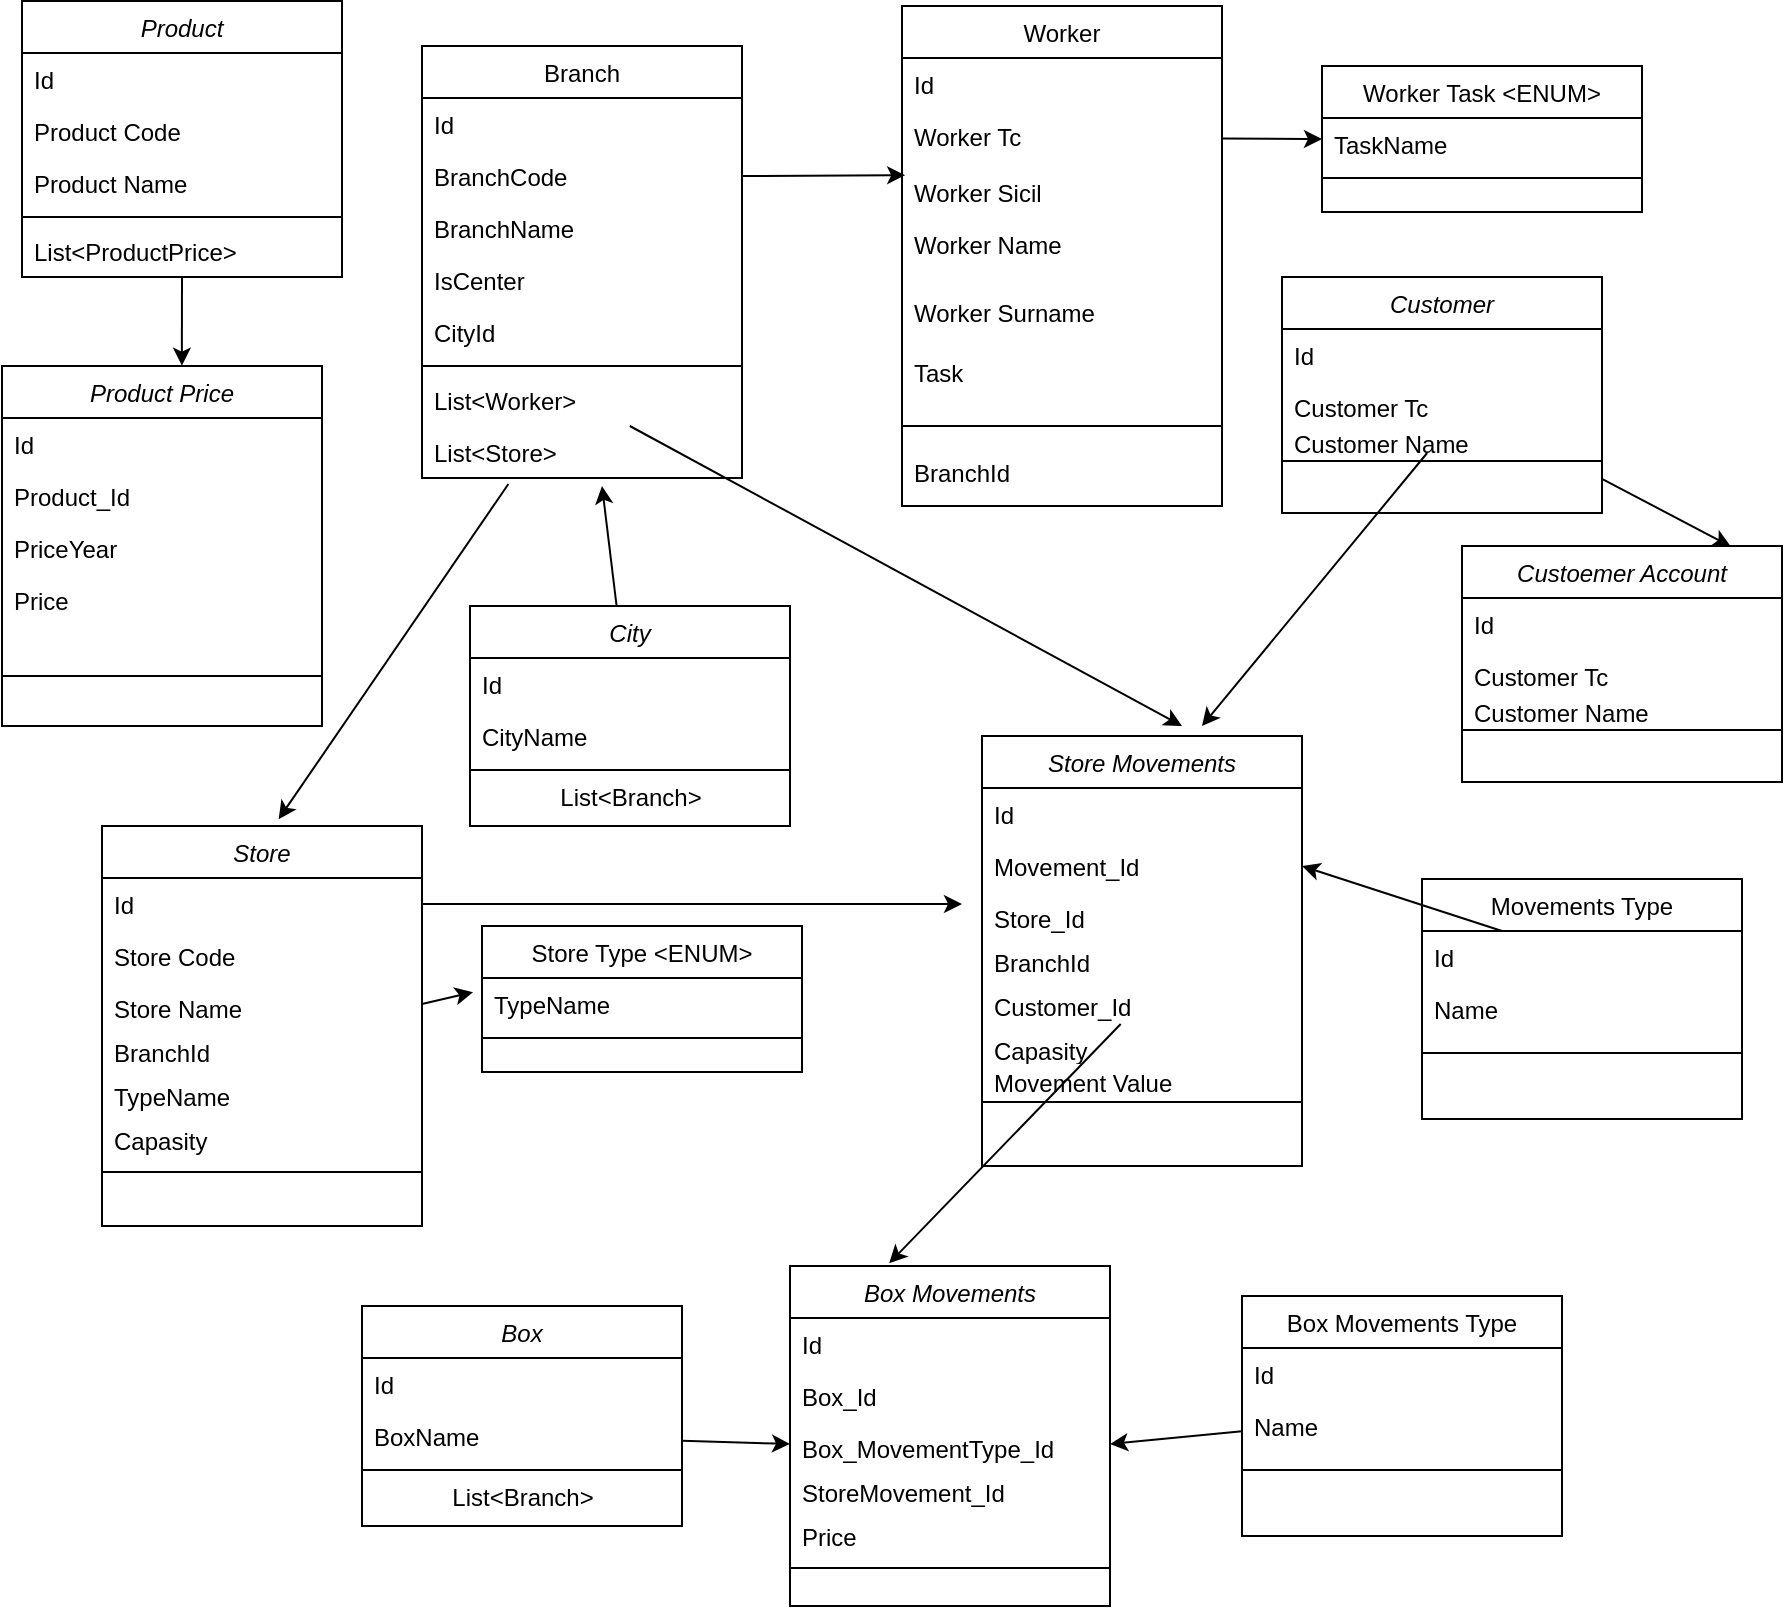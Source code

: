 <mxfile version="14.6.12" type="github">
  <diagram id="C5RBs43oDa-KdzZeNtuy" name="Page-1">
    <mxGraphModel dx="1038" dy="580" grid="1" gridSize="10" guides="1" tooltips="1" connect="1" arrows="1" fold="1" page="1" pageScale="1" pageWidth="827" pageHeight="1169" math="0" shadow="0">
      <root>
        <mxCell id="WIyWlLk6GJQsqaUBKTNV-0" />
        <mxCell id="WIyWlLk6GJQsqaUBKTNV-1" parent="WIyWlLk6GJQsqaUBKTNV-0" />
        <mxCell id="SSVrmjzIKFmO0tTpnCJz-55" style="edgeStyle=none;rounded=0;orthogonalLoop=1;jettySize=auto;html=1;exitX=0.5;exitY=1;exitDx=0;exitDy=0;entryX=0.562;entryY=-0.001;entryDx=0;entryDy=0;entryPerimeter=0;" edge="1" parent="WIyWlLk6GJQsqaUBKTNV-1" source="zkfFHV4jXpPFQw0GAbJ--0" target="SSVrmjzIKFmO0tTpnCJz-49">
          <mxGeometry relative="1" as="geometry" />
        </mxCell>
        <mxCell id="zkfFHV4jXpPFQw0GAbJ--0" value="Product" style="swimlane;fontStyle=2;align=center;verticalAlign=top;childLayout=stackLayout;horizontal=1;startSize=26;horizontalStack=0;resizeParent=1;resizeLast=0;collapsible=1;marginBottom=0;rounded=0;shadow=0;strokeWidth=1;" parent="WIyWlLk6GJQsqaUBKTNV-1" vertex="1">
          <mxGeometry x="30" y="17.5" width="160" height="138" as="geometry">
            <mxRectangle x="230" y="140" width="160" height="26" as="alternateBounds" />
          </mxGeometry>
        </mxCell>
        <mxCell id="zkfFHV4jXpPFQw0GAbJ--1" value="Id" style="text;align=left;verticalAlign=top;spacingLeft=4;spacingRight=4;overflow=hidden;rotatable=0;points=[[0,0.5],[1,0.5]];portConstraint=eastwest;" parent="zkfFHV4jXpPFQw0GAbJ--0" vertex="1">
          <mxGeometry y="26" width="160" height="26" as="geometry" />
        </mxCell>
        <mxCell id="zkfFHV4jXpPFQw0GAbJ--2" value="Product Code" style="text;align=left;verticalAlign=top;spacingLeft=4;spacingRight=4;overflow=hidden;rotatable=0;points=[[0,0.5],[1,0.5]];portConstraint=eastwest;rounded=0;shadow=0;html=0;" parent="zkfFHV4jXpPFQw0GAbJ--0" vertex="1">
          <mxGeometry y="52" width="160" height="26" as="geometry" />
        </mxCell>
        <mxCell id="zkfFHV4jXpPFQw0GAbJ--3" value="Product Name" style="text;align=left;verticalAlign=top;spacingLeft=4;spacingRight=4;overflow=hidden;rotatable=0;points=[[0,0.5],[1,0.5]];portConstraint=eastwest;rounded=0;shadow=0;html=0;" parent="zkfFHV4jXpPFQw0GAbJ--0" vertex="1">
          <mxGeometry y="78" width="160" height="26" as="geometry" />
        </mxCell>
        <mxCell id="zkfFHV4jXpPFQw0GAbJ--4" value="" style="line;html=1;strokeWidth=1;align=left;verticalAlign=middle;spacingTop=-1;spacingLeft=3;spacingRight=3;rotatable=0;labelPosition=right;points=[];portConstraint=eastwest;" parent="zkfFHV4jXpPFQw0GAbJ--0" vertex="1">
          <mxGeometry y="104" width="160" height="8" as="geometry" />
        </mxCell>
        <mxCell id="SSVrmjzIKFmO0tTpnCJz-58" value="List&lt;ProductPrice&gt;" style="text;align=left;verticalAlign=top;spacingLeft=4;spacingRight=4;overflow=hidden;rotatable=0;points=[[0,0.5],[1,0.5]];portConstraint=eastwest;rounded=0;shadow=0;html=0;" vertex="1" parent="zkfFHV4jXpPFQw0GAbJ--0">
          <mxGeometry y="112" width="160" height="26" as="geometry" />
        </mxCell>
        <mxCell id="zkfFHV4jXpPFQw0GAbJ--17" value="Branch" style="swimlane;fontStyle=0;align=center;verticalAlign=top;childLayout=stackLayout;horizontal=1;startSize=26;horizontalStack=0;resizeParent=1;resizeLast=0;collapsible=1;marginBottom=0;rounded=0;shadow=0;strokeWidth=1;" parent="WIyWlLk6GJQsqaUBKTNV-1" vertex="1">
          <mxGeometry x="230" y="40" width="160" height="216" as="geometry">
            <mxRectangle x="550" y="140" width="160" height="26" as="alternateBounds" />
          </mxGeometry>
        </mxCell>
        <mxCell id="zkfFHV4jXpPFQw0GAbJ--18" value="Id&#xa;" style="text;align=left;verticalAlign=top;spacingLeft=4;spacingRight=4;overflow=hidden;rotatable=0;points=[[0,0.5],[1,0.5]];portConstraint=eastwest;" parent="zkfFHV4jXpPFQw0GAbJ--17" vertex="1">
          <mxGeometry y="26" width="160" height="26" as="geometry" />
        </mxCell>
        <mxCell id="zkfFHV4jXpPFQw0GAbJ--19" value="BranchCode" style="text;align=left;verticalAlign=top;spacingLeft=4;spacingRight=4;overflow=hidden;rotatable=0;points=[[0,0.5],[1,0.5]];portConstraint=eastwest;rounded=0;shadow=0;html=0;" parent="zkfFHV4jXpPFQw0GAbJ--17" vertex="1">
          <mxGeometry y="52" width="160" height="26" as="geometry" />
        </mxCell>
        <mxCell id="zkfFHV4jXpPFQw0GAbJ--20" value="BranchName" style="text;align=left;verticalAlign=top;spacingLeft=4;spacingRight=4;overflow=hidden;rotatable=0;points=[[0,0.5],[1,0.5]];portConstraint=eastwest;rounded=0;shadow=0;html=0;" parent="zkfFHV4jXpPFQw0GAbJ--17" vertex="1">
          <mxGeometry y="78" width="160" height="26" as="geometry" />
        </mxCell>
        <mxCell id="zkfFHV4jXpPFQw0GAbJ--21" value="IsCenter" style="text;align=left;verticalAlign=top;spacingLeft=4;spacingRight=4;overflow=hidden;rotatable=0;points=[[0,0.5],[1,0.5]];portConstraint=eastwest;rounded=0;shadow=0;html=0;" parent="zkfFHV4jXpPFQw0GAbJ--17" vertex="1">
          <mxGeometry y="104" width="160" height="26" as="geometry" />
        </mxCell>
        <mxCell id="SSVrmjzIKFmO0tTpnCJz-40" value="CityId" style="text;align=left;verticalAlign=top;spacingLeft=4;spacingRight=4;overflow=hidden;rotatable=0;points=[[0,0.5],[1,0.5]];portConstraint=eastwest;rounded=0;shadow=0;html=0;" vertex="1" parent="zkfFHV4jXpPFQw0GAbJ--17">
          <mxGeometry y="130" width="160" height="26" as="geometry" />
        </mxCell>
        <mxCell id="zkfFHV4jXpPFQw0GAbJ--23" value="" style="line;html=1;strokeWidth=1;align=left;verticalAlign=middle;spacingTop=-1;spacingLeft=3;spacingRight=3;rotatable=0;labelPosition=right;points=[];portConstraint=eastwest;" parent="zkfFHV4jXpPFQw0GAbJ--17" vertex="1">
          <mxGeometry y="156" width="160" height="8" as="geometry" />
        </mxCell>
        <mxCell id="zkfFHV4jXpPFQw0GAbJ--24" value="List&lt;Worker&gt;" style="text;align=left;verticalAlign=top;spacingLeft=4;spacingRight=4;overflow=hidden;rotatable=0;points=[[0,0.5],[1,0.5]];portConstraint=eastwest;" parent="zkfFHV4jXpPFQw0GAbJ--17" vertex="1">
          <mxGeometry y="164" width="160" height="26" as="geometry" />
        </mxCell>
        <mxCell id="SSVrmjzIKFmO0tTpnCJz-57" value="List&lt;Store&gt;" style="text;align=left;verticalAlign=top;spacingLeft=4;spacingRight=4;overflow=hidden;rotatable=0;points=[[0,0.5],[1,0.5]];portConstraint=eastwest;" vertex="1" parent="zkfFHV4jXpPFQw0GAbJ--17">
          <mxGeometry y="190" width="160" height="26" as="geometry" />
        </mxCell>
        <mxCell id="SSVrmjzIKFmO0tTpnCJz-0" value="Worker" style="swimlane;fontStyle=0;align=center;verticalAlign=top;childLayout=stackLayout;horizontal=1;startSize=26;horizontalStack=0;resizeParent=1;resizeLast=0;collapsible=1;marginBottom=0;rounded=0;shadow=0;strokeWidth=1;" vertex="1" parent="WIyWlLk6GJQsqaUBKTNV-1">
          <mxGeometry x="470" y="20" width="160" height="250" as="geometry">
            <mxRectangle x="550" y="140" width="160" height="26" as="alternateBounds" />
          </mxGeometry>
        </mxCell>
        <mxCell id="SSVrmjzIKFmO0tTpnCJz-1" value="Id&#xa;" style="text;align=left;verticalAlign=top;spacingLeft=4;spacingRight=4;overflow=hidden;rotatable=0;points=[[0,0.5],[1,0.5]];portConstraint=eastwest;" vertex="1" parent="SSVrmjzIKFmO0tTpnCJz-0">
          <mxGeometry y="26" width="160" height="26" as="geometry" />
        </mxCell>
        <mxCell id="SSVrmjzIKFmO0tTpnCJz-2" value="Worker Tc&#xa;" style="text;align=left;verticalAlign=top;spacingLeft=4;spacingRight=4;overflow=hidden;rotatable=0;points=[[0,0.5],[1,0.5]];portConstraint=eastwest;rounded=0;shadow=0;html=0;" vertex="1" parent="SSVrmjzIKFmO0tTpnCJz-0">
          <mxGeometry y="52" width="160" height="28" as="geometry" />
        </mxCell>
        <mxCell id="SSVrmjzIKFmO0tTpnCJz-3" value="Worker Sicil" style="text;align=left;verticalAlign=top;spacingLeft=4;spacingRight=4;overflow=hidden;rotatable=0;points=[[0,0.5],[1,0.5]];portConstraint=eastwest;rounded=0;shadow=0;html=0;" vertex="1" parent="SSVrmjzIKFmO0tTpnCJz-0">
          <mxGeometry y="80" width="160" height="26" as="geometry" />
        </mxCell>
        <mxCell id="SSVrmjzIKFmO0tTpnCJz-4" value="Worker Name" style="text;align=left;verticalAlign=top;spacingLeft=4;spacingRight=4;overflow=hidden;rotatable=0;points=[[0,0.5],[1,0.5]];portConstraint=eastwest;rounded=0;shadow=0;html=0;" vertex="1" parent="SSVrmjzIKFmO0tTpnCJz-0">
          <mxGeometry y="106" width="160" height="34" as="geometry" />
        </mxCell>
        <mxCell id="SSVrmjzIKFmO0tTpnCJz-8" value="Worker Surname&#xa;" style="text;align=left;verticalAlign=top;spacingLeft=4;spacingRight=4;overflow=hidden;rotatable=0;points=[[0,0.5],[1,0.5]];portConstraint=eastwest;rounded=0;shadow=0;html=0;" vertex="1" parent="SSVrmjzIKFmO0tTpnCJz-0">
          <mxGeometry y="140" width="160" height="30" as="geometry" />
        </mxCell>
        <mxCell id="SSVrmjzIKFmO0tTpnCJz-20" value="Task" style="text;align=left;verticalAlign=top;spacingLeft=4;spacingRight=4;overflow=hidden;rotatable=0;points=[[0,0.5],[1,0.5]];portConstraint=eastwest;rounded=0;shadow=0;html=0;" vertex="1" parent="SSVrmjzIKFmO0tTpnCJz-0">
          <mxGeometry y="170" width="160" height="30" as="geometry" />
        </mxCell>
        <mxCell id="SSVrmjzIKFmO0tTpnCJz-5" value="" style="line;html=1;strokeWidth=1;align=left;verticalAlign=middle;spacingTop=-1;spacingLeft=3;spacingRight=3;rotatable=0;labelPosition=right;points=[];portConstraint=eastwest;" vertex="1" parent="SSVrmjzIKFmO0tTpnCJz-0">
          <mxGeometry y="200" width="160" height="20" as="geometry" />
        </mxCell>
        <mxCell id="SSVrmjzIKFmO0tTpnCJz-7" value="BranchId" style="text;align=left;verticalAlign=top;spacingLeft=4;spacingRight=4;overflow=hidden;rotatable=0;points=[[0,0.5],[1,0.5]];portConstraint=eastwest;" vertex="1" parent="SSVrmjzIKFmO0tTpnCJz-0">
          <mxGeometry y="220" width="160" height="24" as="geometry" />
        </mxCell>
        <mxCell id="SSVrmjzIKFmO0tTpnCJz-11" style="edgeStyle=none;rounded=0;orthogonalLoop=1;jettySize=auto;html=1;exitX=1;exitY=0.5;exitDx=0;exitDy=0;entryX=0.01;entryY=0.177;entryDx=0;entryDy=0;entryPerimeter=0;" edge="1" parent="WIyWlLk6GJQsqaUBKTNV-1" source="zkfFHV4jXpPFQw0GAbJ--19" target="SSVrmjzIKFmO0tTpnCJz-3">
          <mxGeometry relative="1" as="geometry" />
        </mxCell>
        <mxCell id="SSVrmjzIKFmO0tTpnCJz-21" value="Worker Task &lt;ENUM&gt;" style="swimlane;fontStyle=0;align=center;verticalAlign=top;childLayout=stackLayout;horizontal=1;startSize=26;horizontalStack=0;resizeParent=1;resizeLast=0;collapsible=1;marginBottom=0;rounded=0;shadow=0;strokeWidth=1;" vertex="1" parent="WIyWlLk6GJQsqaUBKTNV-1">
          <mxGeometry x="680" y="50" width="160" height="73" as="geometry">
            <mxRectangle x="550" y="140" width="160" height="26" as="alternateBounds" />
          </mxGeometry>
        </mxCell>
        <mxCell id="SSVrmjzIKFmO0tTpnCJz-22" value="TaskName" style="text;align=left;verticalAlign=top;spacingLeft=4;spacingRight=4;overflow=hidden;rotatable=0;points=[[0,0.5],[1,0.5]];portConstraint=eastwest;" vertex="1" parent="SSVrmjzIKFmO0tTpnCJz-21">
          <mxGeometry y="26" width="160" height="26" as="geometry" />
        </mxCell>
        <mxCell id="SSVrmjzIKFmO0tTpnCJz-26" value="" style="line;html=1;strokeWidth=1;align=left;verticalAlign=middle;spacingTop=-1;spacingLeft=3;spacingRight=3;rotatable=0;labelPosition=right;points=[];portConstraint=eastwest;" vertex="1" parent="SSVrmjzIKFmO0tTpnCJz-21">
          <mxGeometry y="52" width="160" height="8" as="geometry" />
        </mxCell>
        <mxCell id="SSVrmjzIKFmO0tTpnCJz-28" style="edgeStyle=none;rounded=0;orthogonalLoop=1;jettySize=auto;html=1;entryX=0;entryY=0.5;entryDx=0;entryDy=0;" edge="1" parent="WIyWlLk6GJQsqaUBKTNV-1" source="SSVrmjzIKFmO0tTpnCJz-2" target="SSVrmjzIKFmO0tTpnCJz-21">
          <mxGeometry relative="1" as="geometry" />
        </mxCell>
        <mxCell id="SSVrmjzIKFmO0tTpnCJz-29" value="Store" style="swimlane;fontStyle=2;align=center;verticalAlign=top;childLayout=stackLayout;horizontal=1;startSize=26;horizontalStack=0;resizeParent=1;resizeLast=0;collapsible=1;marginBottom=0;rounded=0;shadow=0;strokeWidth=1;" vertex="1" parent="WIyWlLk6GJQsqaUBKTNV-1">
          <mxGeometry x="70" y="430" width="160" height="200" as="geometry">
            <mxRectangle x="230" y="140" width="160" height="26" as="alternateBounds" />
          </mxGeometry>
        </mxCell>
        <mxCell id="SSVrmjzIKFmO0tTpnCJz-30" value="Id" style="text;align=left;verticalAlign=top;spacingLeft=4;spacingRight=4;overflow=hidden;rotatable=0;points=[[0,0.5],[1,0.5]];portConstraint=eastwest;" vertex="1" parent="SSVrmjzIKFmO0tTpnCJz-29">
          <mxGeometry y="26" width="160" height="26" as="geometry" />
        </mxCell>
        <mxCell id="SSVrmjzIKFmO0tTpnCJz-31" value="Store Code" style="text;align=left;verticalAlign=top;spacingLeft=4;spacingRight=4;overflow=hidden;rotatable=0;points=[[0,0.5],[1,0.5]];portConstraint=eastwest;rounded=0;shadow=0;html=0;" vertex="1" parent="SSVrmjzIKFmO0tTpnCJz-29">
          <mxGeometry y="52" width="160" height="26" as="geometry" />
        </mxCell>
        <mxCell id="SSVrmjzIKFmO0tTpnCJz-32" value="Store Name" style="text;align=left;verticalAlign=top;spacingLeft=4;spacingRight=4;overflow=hidden;rotatable=0;points=[[0,0.5],[1,0.5]];portConstraint=eastwest;rounded=0;shadow=0;html=0;" vertex="1" parent="SSVrmjzIKFmO0tTpnCJz-29">
          <mxGeometry y="78" width="160" height="22" as="geometry" />
        </mxCell>
        <mxCell id="SSVrmjzIKFmO0tTpnCJz-34" value="BranchId&#xa;" style="text;align=left;verticalAlign=top;spacingLeft=4;spacingRight=4;overflow=hidden;rotatable=0;points=[[0,0.5],[1,0.5]];portConstraint=eastwest;rounded=0;shadow=0;html=0;" vertex="1" parent="SSVrmjzIKFmO0tTpnCJz-29">
          <mxGeometry y="100" width="160" height="22" as="geometry" />
        </mxCell>
        <mxCell id="SSVrmjzIKFmO0tTpnCJz-47" value="TypeName" style="text;align=left;verticalAlign=top;spacingLeft=4;spacingRight=4;overflow=hidden;rotatable=0;points=[[0,0.5],[1,0.5]];portConstraint=eastwest;rounded=0;shadow=0;html=0;" vertex="1" parent="SSVrmjzIKFmO0tTpnCJz-29">
          <mxGeometry y="122" width="160" height="22" as="geometry" />
        </mxCell>
        <mxCell id="SSVrmjzIKFmO0tTpnCJz-56" value="Capasity" style="text;align=left;verticalAlign=top;spacingLeft=4;spacingRight=4;overflow=hidden;rotatable=0;points=[[0,0.5],[1,0.5]];portConstraint=eastwest;rounded=0;shadow=0;html=0;" vertex="1" parent="SSVrmjzIKFmO0tTpnCJz-29">
          <mxGeometry y="144" width="160" height="22" as="geometry" />
        </mxCell>
        <mxCell id="SSVrmjzIKFmO0tTpnCJz-33" value="" style="line;html=1;strokeWidth=1;align=left;verticalAlign=middle;spacingTop=-1;spacingLeft=3;spacingRight=3;rotatable=0;labelPosition=right;points=[];portConstraint=eastwest;" vertex="1" parent="SSVrmjzIKFmO0tTpnCJz-29">
          <mxGeometry y="166" width="160" height="14" as="geometry" />
        </mxCell>
        <mxCell id="SSVrmjzIKFmO0tTpnCJz-41" style="edgeStyle=none;rounded=0;orthogonalLoop=1;jettySize=auto;html=1;" edge="1" parent="WIyWlLk6GJQsqaUBKTNV-1" source="SSVrmjzIKFmO0tTpnCJz-35">
          <mxGeometry relative="1" as="geometry">
            <mxPoint x="320" y="260" as="targetPoint" />
            <Array as="points">
              <mxPoint x="320" y="260" />
            </Array>
          </mxGeometry>
        </mxCell>
        <mxCell id="SSVrmjzIKFmO0tTpnCJz-35" value="City" style="swimlane;fontStyle=2;align=center;verticalAlign=top;childLayout=stackLayout;horizontal=1;startSize=26;horizontalStack=0;resizeParent=1;resizeLast=0;collapsible=1;marginBottom=0;rounded=0;shadow=0;strokeWidth=1;" vertex="1" parent="WIyWlLk6GJQsqaUBKTNV-1">
          <mxGeometry x="254" y="320" width="160" height="110" as="geometry">
            <mxRectangle x="230" y="140" width="160" height="26" as="alternateBounds" />
          </mxGeometry>
        </mxCell>
        <mxCell id="SSVrmjzIKFmO0tTpnCJz-36" value="Id" style="text;align=left;verticalAlign=top;spacingLeft=4;spacingRight=4;overflow=hidden;rotatable=0;points=[[0,0.5],[1,0.5]];portConstraint=eastwest;" vertex="1" parent="SSVrmjzIKFmO0tTpnCJz-35">
          <mxGeometry y="26" width="160" height="26" as="geometry" />
        </mxCell>
        <mxCell id="SSVrmjzIKFmO0tTpnCJz-37" value="CityName" style="text;align=left;verticalAlign=top;spacingLeft=4;spacingRight=4;overflow=hidden;rotatable=0;points=[[0,0.5],[1,0.5]];portConstraint=eastwest;rounded=0;shadow=0;html=0;" vertex="1" parent="SSVrmjzIKFmO0tTpnCJz-35">
          <mxGeometry y="52" width="160" height="26" as="geometry" />
        </mxCell>
        <mxCell id="SSVrmjzIKFmO0tTpnCJz-39" value="" style="line;html=1;strokeWidth=1;align=left;verticalAlign=middle;spacingTop=-1;spacingLeft=3;spacingRight=3;rotatable=0;labelPosition=right;points=[];portConstraint=eastwest;" vertex="1" parent="SSVrmjzIKFmO0tTpnCJz-35">
          <mxGeometry y="78" width="160" height="8" as="geometry" />
        </mxCell>
        <mxCell id="SSVrmjzIKFmO0tTpnCJz-42" value="List&amp;lt;Branch&amp;gt;" style="text;html=1;align=center;verticalAlign=middle;resizable=0;points=[];autosize=1;strokeColor=none;" vertex="1" parent="SSVrmjzIKFmO0tTpnCJz-35">
          <mxGeometry y="86" width="160" height="20" as="geometry" />
        </mxCell>
        <mxCell id="SSVrmjzIKFmO0tTpnCJz-43" value="Store Type &lt;ENUM&gt;" style="swimlane;fontStyle=0;align=center;verticalAlign=top;childLayout=stackLayout;horizontal=1;startSize=26;horizontalStack=0;resizeParent=1;resizeLast=0;collapsible=1;marginBottom=0;rounded=0;shadow=0;strokeWidth=1;" vertex="1" parent="WIyWlLk6GJQsqaUBKTNV-1">
          <mxGeometry x="260" y="480" width="160" height="73" as="geometry">
            <mxRectangle x="550" y="140" width="160" height="26" as="alternateBounds" />
          </mxGeometry>
        </mxCell>
        <mxCell id="SSVrmjzIKFmO0tTpnCJz-44" value="TypeName" style="text;align=left;verticalAlign=top;spacingLeft=4;spacingRight=4;overflow=hidden;rotatable=0;points=[[0,0.5],[1,0.5]];portConstraint=eastwest;" vertex="1" parent="SSVrmjzIKFmO0tTpnCJz-43">
          <mxGeometry y="26" width="160" height="26" as="geometry" />
        </mxCell>
        <mxCell id="SSVrmjzIKFmO0tTpnCJz-45" value="" style="line;html=1;strokeWidth=1;align=left;verticalAlign=middle;spacingTop=-1;spacingLeft=3;spacingRight=3;rotatable=0;labelPosition=right;points=[];portConstraint=eastwest;" vertex="1" parent="SSVrmjzIKFmO0tTpnCJz-43">
          <mxGeometry y="52" width="160" height="8" as="geometry" />
        </mxCell>
        <mxCell id="SSVrmjzIKFmO0tTpnCJz-46" style="edgeStyle=none;rounded=0;orthogonalLoop=1;jettySize=auto;html=1;exitX=1;exitY=0.5;exitDx=0;exitDy=0;entryX=-0.028;entryY=0.273;entryDx=0;entryDy=0;entryPerimeter=0;" edge="1" parent="WIyWlLk6GJQsqaUBKTNV-1" source="SSVrmjzIKFmO0tTpnCJz-32" target="SSVrmjzIKFmO0tTpnCJz-44">
          <mxGeometry relative="1" as="geometry" />
        </mxCell>
        <mxCell id="SSVrmjzIKFmO0tTpnCJz-48" style="edgeStyle=none;rounded=0;orthogonalLoop=1;jettySize=auto;html=1;entryX=0.552;entryY=-0.017;entryDx=0;entryDy=0;entryPerimeter=0;exitX=0.27;exitY=1.115;exitDx=0;exitDy=0;exitPerimeter=0;" edge="1" parent="WIyWlLk6GJQsqaUBKTNV-1" source="SSVrmjzIKFmO0tTpnCJz-57" target="SSVrmjzIKFmO0tTpnCJz-29">
          <mxGeometry relative="1" as="geometry" />
        </mxCell>
        <mxCell id="SSVrmjzIKFmO0tTpnCJz-49" value="Product Price" style="swimlane;fontStyle=2;align=center;verticalAlign=top;childLayout=stackLayout;horizontal=1;startSize=26;horizontalStack=0;resizeParent=1;resizeLast=0;collapsible=1;marginBottom=0;rounded=0;shadow=0;strokeWidth=1;" vertex="1" parent="WIyWlLk6GJQsqaUBKTNV-1">
          <mxGeometry x="20" y="200" width="160" height="180" as="geometry">
            <mxRectangle x="230" y="140" width="160" height="26" as="alternateBounds" />
          </mxGeometry>
        </mxCell>
        <mxCell id="SSVrmjzIKFmO0tTpnCJz-50" value="Id" style="text;align=left;verticalAlign=top;spacingLeft=4;spacingRight=4;overflow=hidden;rotatable=0;points=[[0,0.5],[1,0.5]];portConstraint=eastwest;" vertex="1" parent="SSVrmjzIKFmO0tTpnCJz-49">
          <mxGeometry y="26" width="160" height="26" as="geometry" />
        </mxCell>
        <mxCell id="SSVrmjzIKFmO0tTpnCJz-54" value="Product_Id" style="text;align=left;verticalAlign=top;spacingLeft=4;spacingRight=4;overflow=hidden;rotatable=0;points=[[0,0.5],[1,0.5]];portConstraint=eastwest;" vertex="1" parent="SSVrmjzIKFmO0tTpnCJz-49">
          <mxGeometry y="52" width="160" height="26" as="geometry" />
        </mxCell>
        <mxCell id="SSVrmjzIKFmO0tTpnCJz-51" value="PriceYear" style="text;align=left;verticalAlign=top;spacingLeft=4;spacingRight=4;overflow=hidden;rotatable=0;points=[[0,0.5],[1,0.5]];portConstraint=eastwest;rounded=0;shadow=0;html=0;" vertex="1" parent="SSVrmjzIKFmO0tTpnCJz-49">
          <mxGeometry y="78" width="160" height="26" as="geometry" />
        </mxCell>
        <mxCell id="SSVrmjzIKFmO0tTpnCJz-52" value="Price" style="text;align=left;verticalAlign=top;spacingLeft=4;spacingRight=4;overflow=hidden;rotatable=0;points=[[0,0.5],[1,0.5]];portConstraint=eastwest;rounded=0;shadow=0;html=0;" vertex="1" parent="SSVrmjzIKFmO0tTpnCJz-49">
          <mxGeometry y="104" width="160" height="26" as="geometry" />
        </mxCell>
        <mxCell id="SSVrmjzIKFmO0tTpnCJz-53" value="" style="line;html=1;strokeWidth=1;align=left;verticalAlign=middle;spacingTop=-1;spacingLeft=3;spacingRight=3;rotatable=0;labelPosition=right;points=[];portConstraint=eastwest;" vertex="1" parent="SSVrmjzIKFmO0tTpnCJz-49">
          <mxGeometry y="130" width="160" height="50" as="geometry" />
        </mxCell>
        <mxCell id="SSVrmjzIKFmO0tTpnCJz-59" value="Store Movements" style="swimlane;fontStyle=2;align=center;verticalAlign=top;childLayout=stackLayout;horizontal=1;startSize=26;horizontalStack=0;resizeParent=1;resizeLast=0;collapsible=1;marginBottom=0;rounded=0;shadow=0;strokeWidth=1;" vertex="1" parent="WIyWlLk6GJQsqaUBKTNV-1">
          <mxGeometry x="510" y="385" width="160" height="215" as="geometry">
            <mxRectangle x="230" y="140" width="160" height="26" as="alternateBounds" />
          </mxGeometry>
        </mxCell>
        <mxCell id="SSVrmjzIKFmO0tTpnCJz-60" value="Id" style="text;align=left;verticalAlign=top;spacingLeft=4;spacingRight=4;overflow=hidden;rotatable=0;points=[[0,0.5],[1,0.5]];portConstraint=eastwest;" vertex="1" parent="SSVrmjzIKFmO0tTpnCJz-59">
          <mxGeometry y="26" width="160" height="26" as="geometry" />
        </mxCell>
        <mxCell id="SSVrmjzIKFmO0tTpnCJz-61" value="Movement_Id" style="text;align=left;verticalAlign=top;spacingLeft=4;spacingRight=4;overflow=hidden;rotatable=0;points=[[0,0.5],[1,0.5]];portConstraint=eastwest;rounded=0;shadow=0;html=0;" vertex="1" parent="SSVrmjzIKFmO0tTpnCJz-59">
          <mxGeometry y="52" width="160" height="26" as="geometry" />
        </mxCell>
        <mxCell id="SSVrmjzIKFmO0tTpnCJz-62" value="Store_Id" style="text;align=left;verticalAlign=top;spacingLeft=4;spacingRight=4;overflow=hidden;rotatable=0;points=[[0,0.5],[1,0.5]];portConstraint=eastwest;rounded=0;shadow=0;html=0;" vertex="1" parent="SSVrmjzIKFmO0tTpnCJz-59">
          <mxGeometry y="78" width="160" height="22" as="geometry" />
        </mxCell>
        <mxCell id="SSVrmjzIKFmO0tTpnCJz-63" value="BranchId&#xa;" style="text;align=left;verticalAlign=top;spacingLeft=4;spacingRight=4;overflow=hidden;rotatable=0;points=[[0,0.5],[1,0.5]];portConstraint=eastwest;rounded=0;shadow=0;html=0;" vertex="1" parent="SSVrmjzIKFmO0tTpnCJz-59">
          <mxGeometry y="100" width="160" height="22" as="geometry" />
        </mxCell>
        <mxCell id="SSVrmjzIKFmO0tTpnCJz-64" value="Customer_Id" style="text;align=left;verticalAlign=top;spacingLeft=4;spacingRight=4;overflow=hidden;rotatable=0;points=[[0,0.5],[1,0.5]];portConstraint=eastwest;rounded=0;shadow=0;html=0;" vertex="1" parent="SSVrmjzIKFmO0tTpnCJz-59">
          <mxGeometry y="122" width="160" height="22" as="geometry" />
        </mxCell>
        <mxCell id="SSVrmjzIKFmO0tTpnCJz-65" value="Capasity" style="text;align=left;verticalAlign=top;spacingLeft=4;spacingRight=4;overflow=hidden;rotatable=0;points=[[0,0.5],[1,0.5]];portConstraint=eastwest;rounded=0;shadow=0;html=0;" vertex="1" parent="SSVrmjzIKFmO0tTpnCJz-59">
          <mxGeometry y="144" width="160" height="16" as="geometry" />
        </mxCell>
        <mxCell id="SSVrmjzIKFmO0tTpnCJz-78" value="Movement Value" style="text;align=left;verticalAlign=top;spacingLeft=4;spacingRight=4;overflow=hidden;rotatable=0;points=[[0,0.5],[1,0.5]];portConstraint=eastwest;rounded=0;shadow=0;html=0;" vertex="1" parent="SSVrmjzIKFmO0tTpnCJz-59">
          <mxGeometry y="160" width="160" height="16" as="geometry" />
        </mxCell>
        <mxCell id="SSVrmjzIKFmO0tTpnCJz-66" value="" style="line;html=1;strokeWidth=1;align=left;verticalAlign=middle;spacingTop=-1;spacingLeft=3;spacingRight=3;rotatable=0;labelPosition=right;points=[];portConstraint=eastwest;" vertex="1" parent="SSVrmjzIKFmO0tTpnCJz-59">
          <mxGeometry y="176" width="160" height="14" as="geometry" />
        </mxCell>
        <mxCell id="SSVrmjzIKFmO0tTpnCJz-67" value="Movements Type" style="swimlane;fontStyle=0;align=center;verticalAlign=top;childLayout=stackLayout;horizontal=1;startSize=26;horizontalStack=0;resizeParent=1;resizeLast=0;collapsible=1;marginBottom=0;rounded=0;shadow=0;strokeWidth=1;" vertex="1" parent="WIyWlLk6GJQsqaUBKTNV-1">
          <mxGeometry x="730" y="456.5" width="160" height="120" as="geometry">
            <mxRectangle x="550" y="140" width="160" height="26" as="alternateBounds" />
          </mxGeometry>
        </mxCell>
        <mxCell id="SSVrmjzIKFmO0tTpnCJz-68" value="Id" style="text;align=left;verticalAlign=top;spacingLeft=4;spacingRight=4;overflow=hidden;rotatable=0;points=[[0,0.5],[1,0.5]];portConstraint=eastwest;" vertex="1" parent="SSVrmjzIKFmO0tTpnCJz-67">
          <mxGeometry y="26" width="160" height="26" as="geometry" />
        </mxCell>
        <mxCell id="SSVrmjzIKFmO0tTpnCJz-70" value="Name" style="text;align=left;verticalAlign=top;spacingLeft=4;spacingRight=4;overflow=hidden;rotatable=0;points=[[0,0.5],[1,0.5]];portConstraint=eastwest;" vertex="1" parent="SSVrmjzIKFmO0tTpnCJz-67">
          <mxGeometry y="52" width="160" height="26" as="geometry" />
        </mxCell>
        <mxCell id="SSVrmjzIKFmO0tTpnCJz-69" value="" style="line;html=1;strokeWidth=1;align=left;verticalAlign=middle;spacingTop=-1;spacingLeft=3;spacingRight=3;rotatable=0;labelPosition=right;points=[];portConstraint=eastwest;" vertex="1" parent="SSVrmjzIKFmO0tTpnCJz-67">
          <mxGeometry y="78" width="160" height="18" as="geometry" />
        </mxCell>
        <mxCell id="SSVrmjzIKFmO0tTpnCJz-104" style="edgeStyle=none;rounded=0;orthogonalLoop=1;jettySize=auto;html=1;entryX=0.84;entryY=0.002;entryDx=0;entryDy=0;entryPerimeter=0;" edge="1" parent="WIyWlLk6GJQsqaUBKTNV-1" source="SSVrmjzIKFmO0tTpnCJz-71" target="SSVrmjzIKFmO0tTpnCJz-99">
          <mxGeometry relative="1" as="geometry" />
        </mxCell>
        <mxCell id="SSVrmjzIKFmO0tTpnCJz-71" value="Customer" style="swimlane;fontStyle=2;align=center;verticalAlign=top;childLayout=stackLayout;horizontal=1;startSize=26;horizontalStack=0;resizeParent=1;resizeLast=0;collapsible=1;marginBottom=0;rounded=0;shadow=0;strokeWidth=1;" vertex="1" parent="WIyWlLk6GJQsqaUBKTNV-1">
          <mxGeometry x="660" y="155.5" width="160" height="118" as="geometry">
            <mxRectangle x="230" y="140" width="160" height="26" as="alternateBounds" />
          </mxGeometry>
        </mxCell>
        <mxCell id="SSVrmjzIKFmO0tTpnCJz-72" value="Id" style="text;align=left;verticalAlign=top;spacingLeft=4;spacingRight=4;overflow=hidden;rotatable=0;points=[[0,0.5],[1,0.5]];portConstraint=eastwest;" vertex="1" parent="SSVrmjzIKFmO0tTpnCJz-71">
          <mxGeometry y="26" width="160" height="26" as="geometry" />
        </mxCell>
        <mxCell id="SSVrmjzIKFmO0tTpnCJz-73" value="Customer Tc" style="text;align=left;verticalAlign=top;spacingLeft=4;spacingRight=4;overflow=hidden;rotatable=0;points=[[0,0.5],[1,0.5]];portConstraint=eastwest;rounded=0;shadow=0;html=0;" vertex="1" parent="SSVrmjzIKFmO0tTpnCJz-71">
          <mxGeometry y="52" width="160" height="18" as="geometry" />
        </mxCell>
        <mxCell id="SSVrmjzIKFmO0tTpnCJz-76" value="Customer Name" style="text;align=left;verticalAlign=top;spacingLeft=4;spacingRight=4;overflow=hidden;rotatable=0;points=[[0,0.5],[1,0.5]];portConstraint=eastwest;rounded=0;shadow=0;html=0;" vertex="1" parent="SSVrmjzIKFmO0tTpnCJz-71">
          <mxGeometry y="70" width="160" height="18" as="geometry" />
        </mxCell>
        <mxCell id="SSVrmjzIKFmO0tTpnCJz-74" value="" style="line;html=1;strokeWidth=1;align=left;verticalAlign=middle;spacingTop=-1;spacingLeft=3;spacingRight=3;rotatable=0;labelPosition=right;points=[];portConstraint=eastwest;" vertex="1" parent="SSVrmjzIKFmO0tTpnCJz-71">
          <mxGeometry y="88" width="160" height="8" as="geometry" />
        </mxCell>
        <mxCell id="SSVrmjzIKFmO0tTpnCJz-80" style="edgeStyle=none;rounded=0;orthogonalLoop=1;jettySize=auto;html=1;entryX=1;entryY=0.5;entryDx=0;entryDy=0;" edge="1" parent="WIyWlLk6GJQsqaUBKTNV-1" source="SSVrmjzIKFmO0tTpnCJz-68" target="SSVrmjzIKFmO0tTpnCJz-61">
          <mxGeometry relative="1" as="geometry">
            <mxPoint x="680" y="459" as="targetPoint" />
          </mxGeometry>
        </mxCell>
        <mxCell id="SSVrmjzIKFmO0tTpnCJz-81" style="edgeStyle=none;rounded=0;orthogonalLoop=1;jettySize=auto;html=1;" edge="1" parent="WIyWlLk6GJQsqaUBKTNV-1" source="SSVrmjzIKFmO0tTpnCJz-76">
          <mxGeometry relative="1" as="geometry">
            <mxPoint x="620" y="380" as="targetPoint" />
          </mxGeometry>
        </mxCell>
        <mxCell id="SSVrmjzIKFmO0tTpnCJz-82" style="edgeStyle=none;rounded=0;orthogonalLoop=1;jettySize=auto;html=1;" edge="1" parent="WIyWlLk6GJQsqaUBKTNV-1" source="SSVrmjzIKFmO0tTpnCJz-30">
          <mxGeometry relative="1" as="geometry">
            <mxPoint x="500" y="469" as="targetPoint" />
          </mxGeometry>
        </mxCell>
        <mxCell id="SSVrmjzIKFmO0tTpnCJz-83" style="edgeStyle=none;rounded=0;orthogonalLoop=1;jettySize=auto;html=1;" edge="1" parent="WIyWlLk6GJQsqaUBKTNV-1" source="zkfFHV4jXpPFQw0GAbJ--24">
          <mxGeometry relative="1" as="geometry">
            <mxPoint x="610" y="380" as="targetPoint" />
          </mxGeometry>
        </mxCell>
        <mxCell id="SSVrmjzIKFmO0tTpnCJz-84" value="Box" style="swimlane;fontStyle=2;align=center;verticalAlign=top;childLayout=stackLayout;horizontal=1;startSize=26;horizontalStack=0;resizeParent=1;resizeLast=0;collapsible=1;marginBottom=0;rounded=0;shadow=0;strokeWidth=1;" vertex="1" parent="WIyWlLk6GJQsqaUBKTNV-1">
          <mxGeometry x="200" y="670" width="160" height="110" as="geometry">
            <mxRectangle x="230" y="140" width="160" height="26" as="alternateBounds" />
          </mxGeometry>
        </mxCell>
        <mxCell id="SSVrmjzIKFmO0tTpnCJz-85" value="Id" style="text;align=left;verticalAlign=top;spacingLeft=4;spacingRight=4;overflow=hidden;rotatable=0;points=[[0,0.5],[1,0.5]];portConstraint=eastwest;" vertex="1" parent="SSVrmjzIKFmO0tTpnCJz-84">
          <mxGeometry y="26" width="160" height="26" as="geometry" />
        </mxCell>
        <mxCell id="SSVrmjzIKFmO0tTpnCJz-86" value="BoxName" style="text;align=left;verticalAlign=top;spacingLeft=4;spacingRight=4;overflow=hidden;rotatable=0;points=[[0,0.5],[1,0.5]];portConstraint=eastwest;rounded=0;shadow=0;html=0;" vertex="1" parent="SSVrmjzIKFmO0tTpnCJz-84">
          <mxGeometry y="52" width="160" height="26" as="geometry" />
        </mxCell>
        <mxCell id="SSVrmjzIKFmO0tTpnCJz-87" value="" style="line;html=1;strokeWidth=1;align=left;verticalAlign=middle;spacingTop=-1;spacingLeft=3;spacingRight=3;rotatable=0;labelPosition=right;points=[];portConstraint=eastwest;" vertex="1" parent="SSVrmjzIKFmO0tTpnCJz-84">
          <mxGeometry y="78" width="160" height="8" as="geometry" />
        </mxCell>
        <mxCell id="SSVrmjzIKFmO0tTpnCJz-88" value="List&amp;lt;Branch&amp;gt;" style="text;html=1;align=center;verticalAlign=middle;resizable=0;points=[];autosize=1;strokeColor=none;" vertex="1" parent="SSVrmjzIKFmO0tTpnCJz-84">
          <mxGeometry y="86" width="160" height="20" as="geometry" />
        </mxCell>
        <mxCell id="SSVrmjzIKFmO0tTpnCJz-89" value="Box Movements" style="swimlane;fontStyle=2;align=center;verticalAlign=top;childLayout=stackLayout;horizontal=1;startSize=26;horizontalStack=0;resizeParent=1;resizeLast=0;collapsible=1;marginBottom=0;rounded=0;shadow=0;strokeWidth=1;" vertex="1" parent="WIyWlLk6GJQsqaUBKTNV-1">
          <mxGeometry x="414" y="650" width="160" height="170" as="geometry">
            <mxRectangle x="230" y="140" width="160" height="26" as="alternateBounds" />
          </mxGeometry>
        </mxCell>
        <mxCell id="SSVrmjzIKFmO0tTpnCJz-90" value="Id" style="text;align=left;verticalAlign=top;spacingLeft=4;spacingRight=4;overflow=hidden;rotatable=0;points=[[0,0.5],[1,0.5]];portConstraint=eastwest;" vertex="1" parent="SSVrmjzIKFmO0tTpnCJz-89">
          <mxGeometry y="26" width="160" height="26" as="geometry" />
        </mxCell>
        <mxCell id="SSVrmjzIKFmO0tTpnCJz-91" value="Box_Id" style="text;align=left;verticalAlign=top;spacingLeft=4;spacingRight=4;overflow=hidden;rotatable=0;points=[[0,0.5],[1,0.5]];portConstraint=eastwest;rounded=0;shadow=0;html=0;" vertex="1" parent="SSVrmjzIKFmO0tTpnCJz-89">
          <mxGeometry y="52" width="160" height="26" as="geometry" />
        </mxCell>
        <mxCell id="SSVrmjzIKFmO0tTpnCJz-92" value="Box_MovementType_Id" style="text;align=left;verticalAlign=top;spacingLeft=4;spacingRight=4;overflow=hidden;rotatable=0;points=[[0,0.5],[1,0.5]];portConstraint=eastwest;rounded=0;shadow=0;html=0;" vertex="1" parent="SSVrmjzIKFmO0tTpnCJz-89">
          <mxGeometry y="78" width="160" height="22" as="geometry" />
        </mxCell>
        <mxCell id="SSVrmjzIKFmO0tTpnCJz-93" value="StoreMovement_Id" style="text;align=left;verticalAlign=top;spacingLeft=4;spacingRight=4;overflow=hidden;rotatable=0;points=[[0,0.5],[1,0.5]];portConstraint=eastwest;rounded=0;shadow=0;html=0;" vertex="1" parent="SSVrmjzIKFmO0tTpnCJz-89">
          <mxGeometry y="100" width="160" height="22" as="geometry" />
        </mxCell>
        <mxCell id="SSVrmjzIKFmO0tTpnCJz-94" value="Price" style="text;align=left;verticalAlign=top;spacingLeft=4;spacingRight=4;overflow=hidden;rotatable=0;points=[[0,0.5],[1,0.5]];portConstraint=eastwest;rounded=0;shadow=0;html=0;" vertex="1" parent="SSVrmjzIKFmO0tTpnCJz-89">
          <mxGeometry y="122" width="160" height="22" as="geometry" />
        </mxCell>
        <mxCell id="SSVrmjzIKFmO0tTpnCJz-98" value="" style="line;html=1;strokeWidth=1;align=left;verticalAlign=middle;spacingTop=-1;spacingLeft=3;spacingRight=3;rotatable=0;labelPosition=right;points=[];portConstraint=eastwest;" vertex="1" parent="SSVrmjzIKFmO0tTpnCJz-89">
          <mxGeometry y="144" width="160" height="14" as="geometry" />
        </mxCell>
        <mxCell id="SSVrmjzIKFmO0tTpnCJz-99" value="Custoemer Account" style="swimlane;fontStyle=2;align=center;verticalAlign=top;childLayout=stackLayout;horizontal=1;startSize=26;horizontalStack=0;resizeParent=1;resizeLast=0;collapsible=1;marginBottom=0;rounded=0;shadow=0;strokeWidth=1;" vertex="1" parent="WIyWlLk6GJQsqaUBKTNV-1">
          <mxGeometry x="750" y="290" width="160" height="118" as="geometry">
            <mxRectangle x="230" y="140" width="160" height="26" as="alternateBounds" />
          </mxGeometry>
        </mxCell>
        <mxCell id="SSVrmjzIKFmO0tTpnCJz-100" value="Id" style="text;align=left;verticalAlign=top;spacingLeft=4;spacingRight=4;overflow=hidden;rotatable=0;points=[[0,0.5],[1,0.5]];portConstraint=eastwest;" vertex="1" parent="SSVrmjzIKFmO0tTpnCJz-99">
          <mxGeometry y="26" width="160" height="26" as="geometry" />
        </mxCell>
        <mxCell id="SSVrmjzIKFmO0tTpnCJz-101" value="Customer Tc" style="text;align=left;verticalAlign=top;spacingLeft=4;spacingRight=4;overflow=hidden;rotatable=0;points=[[0,0.5],[1,0.5]];portConstraint=eastwest;rounded=0;shadow=0;html=0;" vertex="1" parent="SSVrmjzIKFmO0tTpnCJz-99">
          <mxGeometry y="52" width="160" height="18" as="geometry" />
        </mxCell>
        <mxCell id="SSVrmjzIKFmO0tTpnCJz-102" value="Customer Name" style="text;align=left;verticalAlign=top;spacingLeft=4;spacingRight=4;overflow=hidden;rotatable=0;points=[[0,0.5],[1,0.5]];portConstraint=eastwest;rounded=0;shadow=0;html=0;" vertex="1" parent="SSVrmjzIKFmO0tTpnCJz-99">
          <mxGeometry y="70" width="160" height="18" as="geometry" />
        </mxCell>
        <mxCell id="SSVrmjzIKFmO0tTpnCJz-103" value="" style="line;html=1;strokeWidth=1;align=left;verticalAlign=middle;spacingTop=-1;spacingLeft=3;spacingRight=3;rotatable=0;labelPosition=right;points=[];portConstraint=eastwest;" vertex="1" parent="SSVrmjzIKFmO0tTpnCJz-99">
          <mxGeometry y="88" width="160" height="8" as="geometry" />
        </mxCell>
        <mxCell id="SSVrmjzIKFmO0tTpnCJz-110" style="edgeStyle=none;rounded=0;orthogonalLoop=1;jettySize=auto;html=1;entryX=1;entryY=0.5;entryDx=0;entryDy=0;" edge="1" parent="WIyWlLk6GJQsqaUBKTNV-1" source="SSVrmjzIKFmO0tTpnCJz-106" target="SSVrmjzIKFmO0tTpnCJz-92">
          <mxGeometry relative="1" as="geometry" />
        </mxCell>
        <mxCell id="SSVrmjzIKFmO0tTpnCJz-106" value="Box Movements Type" style="swimlane;fontStyle=0;align=center;verticalAlign=top;childLayout=stackLayout;horizontal=1;startSize=26;horizontalStack=0;resizeParent=1;resizeLast=0;collapsible=1;marginBottom=0;rounded=0;shadow=0;strokeWidth=1;" vertex="1" parent="WIyWlLk6GJQsqaUBKTNV-1">
          <mxGeometry x="640" y="665" width="160" height="120" as="geometry">
            <mxRectangle x="550" y="140" width="160" height="26" as="alternateBounds" />
          </mxGeometry>
        </mxCell>
        <mxCell id="SSVrmjzIKFmO0tTpnCJz-107" value="Id" style="text;align=left;verticalAlign=top;spacingLeft=4;spacingRight=4;overflow=hidden;rotatable=0;points=[[0,0.5],[1,0.5]];portConstraint=eastwest;" vertex="1" parent="SSVrmjzIKFmO0tTpnCJz-106">
          <mxGeometry y="26" width="160" height="26" as="geometry" />
        </mxCell>
        <mxCell id="SSVrmjzIKFmO0tTpnCJz-108" value="Name" style="text;align=left;verticalAlign=top;spacingLeft=4;spacingRight=4;overflow=hidden;rotatable=0;points=[[0,0.5],[1,0.5]];portConstraint=eastwest;" vertex="1" parent="SSVrmjzIKFmO0tTpnCJz-106">
          <mxGeometry y="52" width="160" height="26" as="geometry" />
        </mxCell>
        <mxCell id="SSVrmjzIKFmO0tTpnCJz-109" value="" style="line;html=1;strokeWidth=1;align=left;verticalAlign=middle;spacingTop=-1;spacingLeft=3;spacingRight=3;rotatable=0;labelPosition=right;points=[];portConstraint=eastwest;" vertex="1" parent="SSVrmjzIKFmO0tTpnCJz-106">
          <mxGeometry y="78" width="160" height="18" as="geometry" />
        </mxCell>
        <mxCell id="SSVrmjzIKFmO0tTpnCJz-111" style="edgeStyle=none;rounded=0;orthogonalLoop=1;jettySize=auto;html=1;entryX=0;entryY=0.5;entryDx=0;entryDy=0;" edge="1" parent="WIyWlLk6GJQsqaUBKTNV-1" source="SSVrmjzIKFmO0tTpnCJz-86" target="SSVrmjzIKFmO0tTpnCJz-92">
          <mxGeometry relative="1" as="geometry" />
        </mxCell>
        <mxCell id="SSVrmjzIKFmO0tTpnCJz-112" style="edgeStyle=none;rounded=0;orthogonalLoop=1;jettySize=auto;html=1;entryX=0.31;entryY=-0.008;entryDx=0;entryDy=0;entryPerimeter=0;" edge="1" parent="WIyWlLk6GJQsqaUBKTNV-1" source="SSVrmjzIKFmO0tTpnCJz-64" target="SSVrmjzIKFmO0tTpnCJz-89">
          <mxGeometry relative="1" as="geometry" />
        </mxCell>
      </root>
    </mxGraphModel>
  </diagram>
</mxfile>
